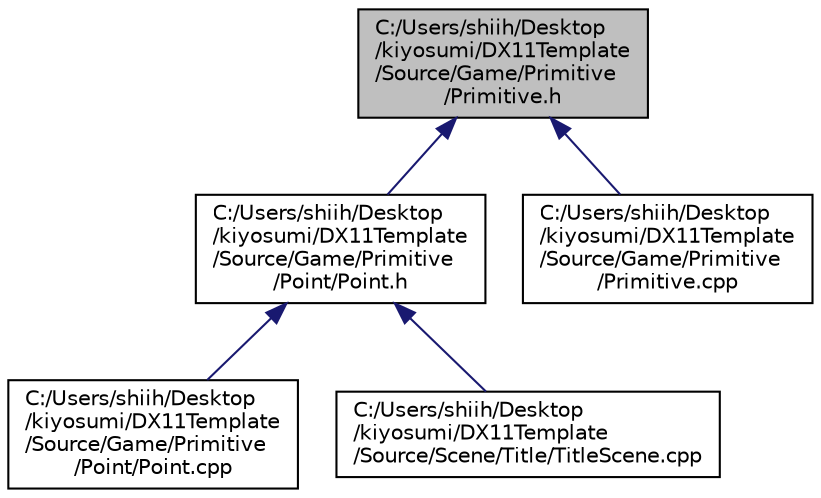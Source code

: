 digraph "C:/Users/shiih/Desktop/kiyosumi/DX11Template/Source/Game/Primitive/Primitive.h"
{
 // LATEX_PDF_SIZE
  edge [fontname="Helvetica",fontsize="10",labelfontname="Helvetica",labelfontsize="10"];
  node [fontname="Helvetica",fontsize="10",shape=record];
  Node1 [label="C:/Users/shiih/Desktop\l/kiyosumi/DX11Template\l/Source/Game/Primitive\l/Primitive.h",height=0.2,width=0.4,color="black", fillcolor="grey75", style="filled", fontcolor="black",tooltip="プリミティブ(親クラス)"];
  Node1 -> Node2 [dir="back",color="midnightblue",fontsize="10",style="solid",fontname="Helvetica"];
  Node2 [label="C:/Users/shiih/Desktop\l/kiyosumi/DX11Template\l/Source/Game/Primitive\l/Point/Point.h",height=0.2,width=0.4,color="black", fillcolor="white", style="filled",URL="$_point_8h.html",tooltip="点を描画"];
  Node2 -> Node3 [dir="back",color="midnightblue",fontsize="10",style="solid",fontname="Helvetica"];
  Node3 [label="C:/Users/shiih/Desktop\l/kiyosumi/DX11Template\l/Source/Game/Primitive\l/Point/Point.cpp",height=0.2,width=0.4,color="black", fillcolor="white", style="filled",URL="$_point_8cpp.html",tooltip="点を描画"];
  Node2 -> Node4 [dir="back",color="midnightblue",fontsize="10",style="solid",fontname="Helvetica"];
  Node4 [label="C:/Users/shiih/Desktop\l/kiyosumi/DX11Template\l/Source/Scene/Title/TitleScene.cpp",height=0.2,width=0.4,color="black", fillcolor="white", style="filled",URL="$_title_scene_8cpp.html",tooltip="タイトルシーン"];
  Node1 -> Node5 [dir="back",color="midnightblue",fontsize="10",style="solid",fontname="Helvetica"];
  Node5 [label="C:/Users/shiih/Desktop\l/kiyosumi/DX11Template\l/Source/Game/Primitive\l/Primitive.cpp",height=0.2,width=0.4,color="black", fillcolor="white", style="filled",URL="$_primitive_8cpp.html",tooltip="プリミティブ(親クラス)"];
}
